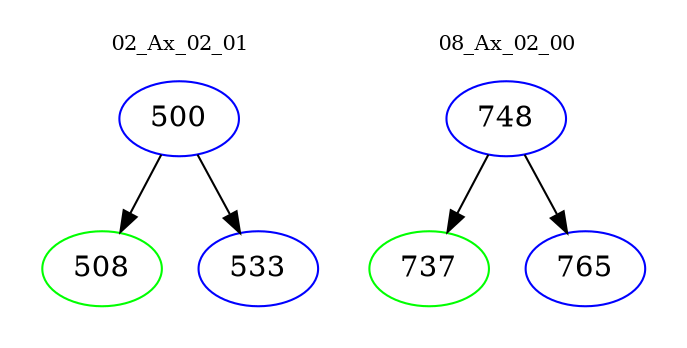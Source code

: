 digraph{
subgraph cluster_0 {
color = white
label = "02_Ax_02_01";
fontsize=10;
T0_500 [label="500", color="blue"]
T0_500 -> T0_508 [color="black"]
T0_508 [label="508", color="green"]
T0_500 -> T0_533 [color="black"]
T0_533 [label="533", color="blue"]
}
subgraph cluster_1 {
color = white
label = "08_Ax_02_00";
fontsize=10;
T1_748 [label="748", color="blue"]
T1_748 -> T1_737 [color="black"]
T1_737 [label="737", color="green"]
T1_748 -> T1_765 [color="black"]
T1_765 [label="765", color="blue"]
}
}
